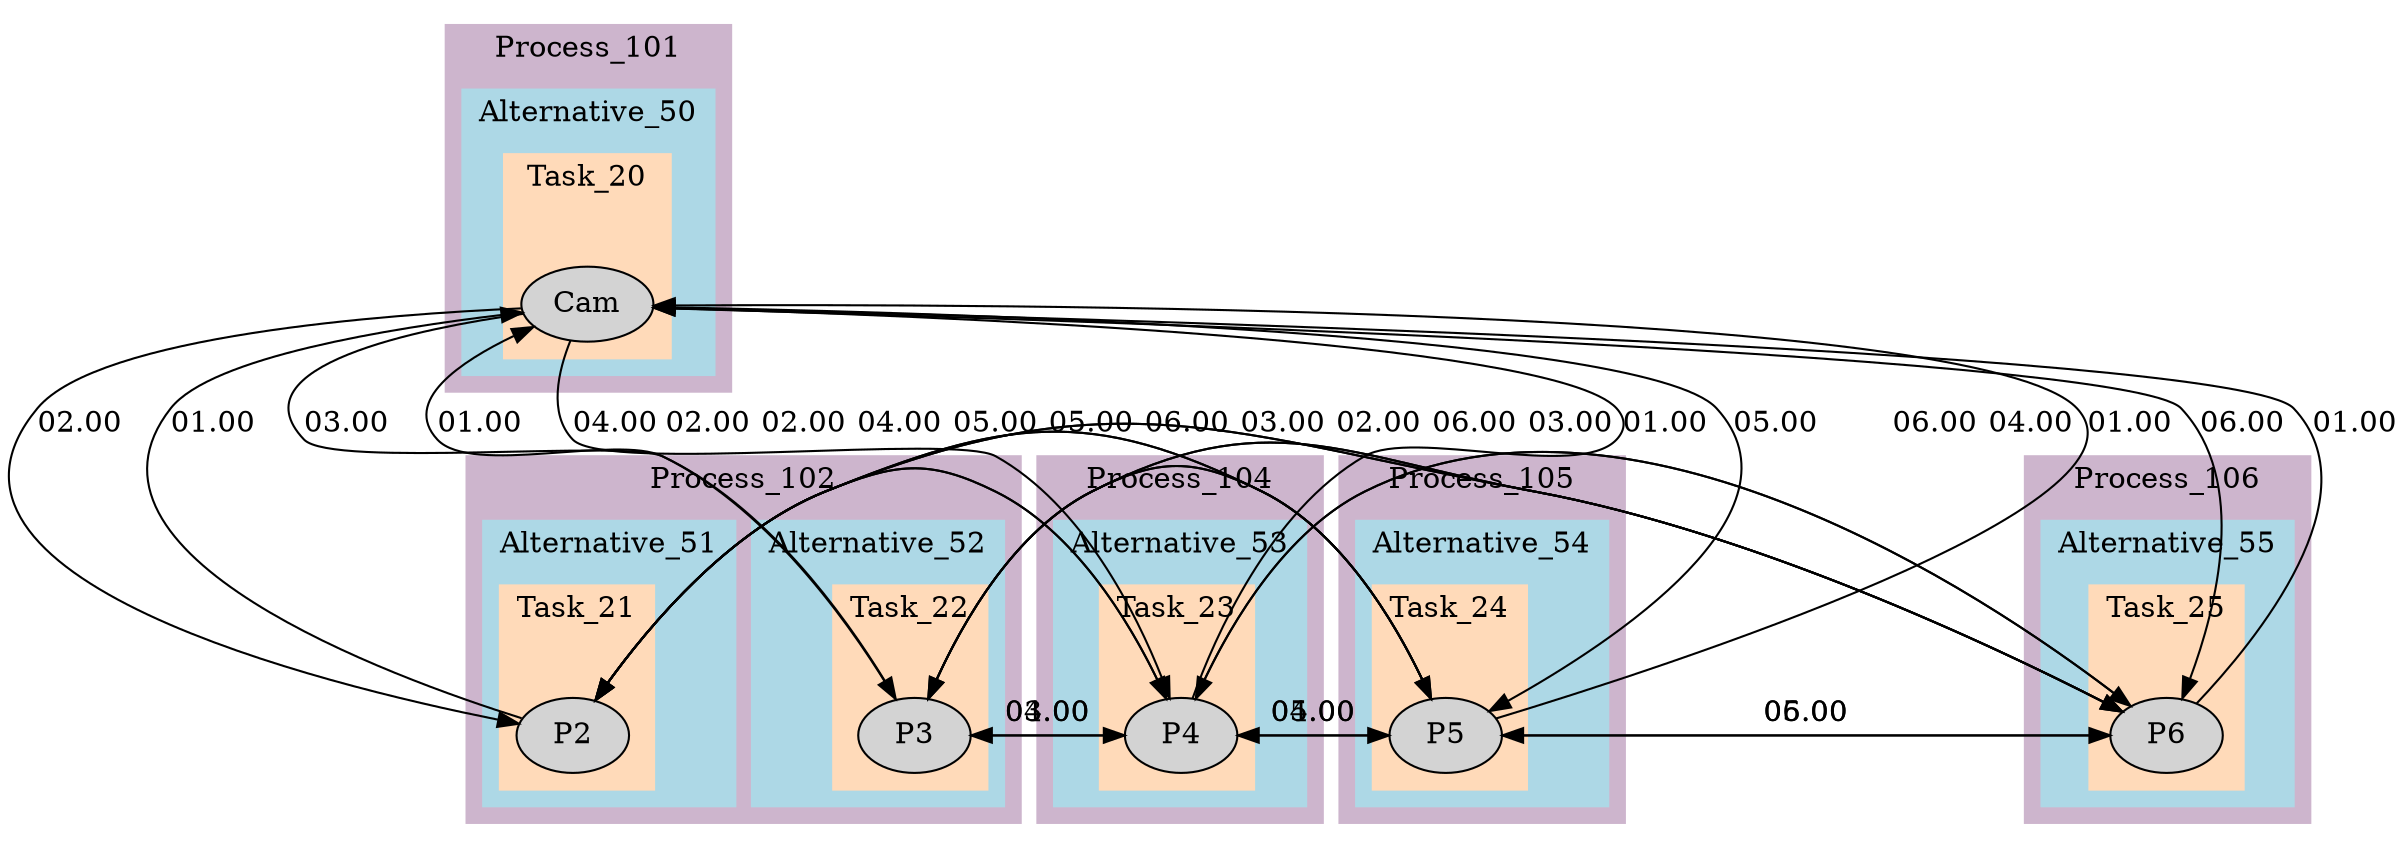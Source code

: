 digraph G {
node[style = filled];

	style = filled;
	color = salmon2;	Cam -> P2[label = 02.00];
	Cam -> P3[label = 03.00];
	Cam -> P4[label = 04.00];
	Cam -> P5[label = 05.00];
	Cam -> P6[label = 06.00];
	P2 -> Cam[label = 01.00];
	P3 -> Cam[label = 01.00];
	P2 -> P4[label = 04.00];
	P3 -> P4[label = 04.00];
	P2 -> P5[label = 05.00];
	P3 -> P5[label = 05.00];
	P2 -> P6[label = 06.00];
	P3 -> P6[label = 06.00];
	P4 -> Cam[label = 01.00];
	P4 -> P2[label = 02.00];
	P4 -> P3[label = 03.00];
	P4 -> P5[label = 05.00];
	P4 -> P6[label = 06.00];
	P5 -> Cam[label = 01.00];
	P5 -> P2[label = 02.00];
	P5 -> P3[label = 03.00];
	P5 -> P4[label = 04.00];
	P5 -> P6[label = 06.00];
	P6 -> Cam[label = 01.00];
	P6 -> P2[label = 02.00];
	P6 -> P3[label = 03.00];
	P6 -> P4[label = 04.00];
	P6 -> P5[label = 05.00];

subgraph cluster_Process_101{
	style = filled;
	color = thistle3;
	label = Process_101;
		Cam; 
		subgraph cluster_Alternative_50{
			style = filled;
			color = lightblue;
			label = Alternative_50;
			Cam; subgraph cluster_Task_20{
style = filled;
color = peachpuff1 ;
label = Task_20;Cam;}

		}

	}

subgraph cluster_Process_102{
	style = filled;
	color = thistle3;
	label = Process_102;
		P2; P3; 
		subgraph cluster_Alternative_51{
			style = filled;
			color = lightblue;
			label = Alternative_51;
			P2; subgraph cluster_Task_21{
style = filled;
color = peachpuff1 ;
label = Task_21;P2;}

		}

		subgraph cluster_Alternative_52{
			style = filled;
			color = lightblue;
			label = Alternative_52;
			P3; subgraph cluster_Task_22{
style = filled;
color = peachpuff1 ;
label = Task_22;P3;}

		}

	}

subgraph cluster_Process_104{
	style = filled;
	color = thistle3;
	label = Process_104;
		P4; 
		subgraph cluster_Alternative_53{
			style = filled;
			color = lightblue;
			label = Alternative_53;
			P4; subgraph cluster_Task_23{
style = filled;
color = peachpuff1 ;
label = Task_23;P4;}

		}

	}

subgraph cluster_Process_105{
	style = filled;
	color = thistle3;
	label = Process_105;
		P5; 
		subgraph cluster_Alternative_54{
			style = filled;
			color = lightblue;
			label = Alternative_54;
			P5; subgraph cluster_Task_24{
style = filled;
color = peachpuff1 ;
label = Task_24;P5;}

		}

	}

subgraph cluster_Process_106{
	style = filled;
	color = thistle3;
	label = Process_106;
		P6; 
		subgraph cluster_Alternative_55{
			style = filled;
			color = lightblue;
			label = Alternative_55;
			P6; subgraph cluster_Task_25{
style = filled;
color = peachpuff1 ;
label = Task_25;P6;}

		}

	}
}